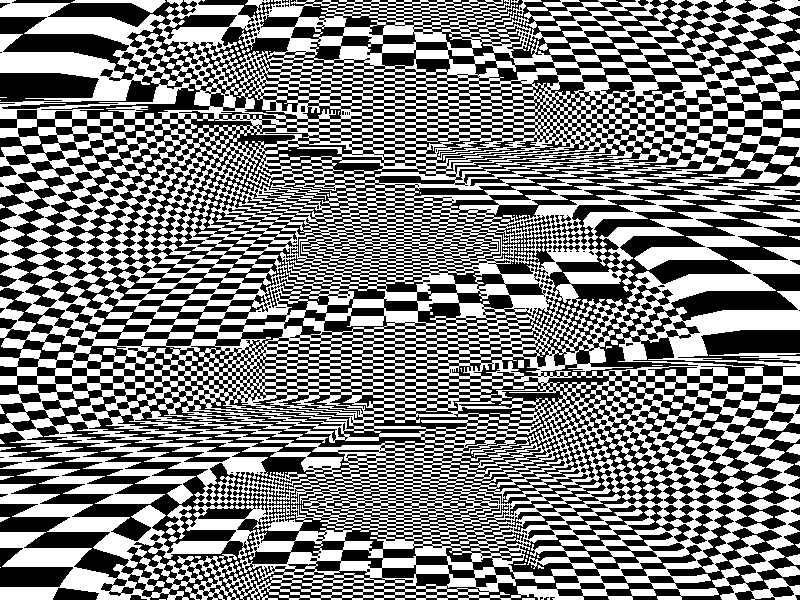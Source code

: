 #include "colors.inc"

// Unit is one block size

// Width of the room (left-right axis of the lithography)
#declare widthRoom = 25.0;
// Length of the room (top-bottom axis of the lithography)
#declare lengthRoom = 102.0;

// Scale of the blocks
#declare scaleBlock = <1.0, 0.5, 0.5>;

// Texture of the blocks
#declare texBlock = texture {
  pigment { checker color rgb 0, color rgb 1 }
  translate 0.5*x
  scale scaleBlock
}

// Camera definition
#declare posCamera = <0.0, 0.0, 0.0>;
#declare lookAt = <0.0, 0.25 * lengthRoom, -0.5 * lengthRoom>;
camera {
  cylinder 2
  angle 210
  location posCamera
  look_at lookAt
  right x * 2.9
  up y
}

// Light source
light_source {
  posCamera
  color rgb 1.0
}

// Walls
#declare Walls = intersection {
  difference {
    box { 
      -0.5, 0.5
      scale scaleBlock
      scale <widthRoom, lengthRoom, lengthRoom>
      scale 1.1
    }
    box {
      -0.5, 0.5
      scale scaleBlock
      scale <widthRoom, lengthRoom, lengthRoom>
    }
  }
  box {
    <-0.5, 0.0, 0.0>, 0.5
    scale scaleBlock
    scale <widthRoom, lengthRoom, lengthRoom>
  }
}

// Platforms
#declare PlatformA = difference {
  #declare widthPlatformA = 10.0;
  #declare lengthPlatformA = 50.0;
  #declare heightPlatformA = 43.0;
  box {
    <
      -0.5 * widthRoom, 
      0.5 * lengthRoom, 
      -0.5 * lengthRoom + heightPlatformA
    >
    <
      -0.5 * widthRoom + widthPlatformA, 
      0.5 * lengthRoom - lengthPlatformA, 
      -0.5 * lengthRoom + heightPlatformA + 1.0
    >
    scale scaleBlock
  }
  box {
    <
      -0.5 * widthRoom + widthPlatformA - 2, 
      0.5 * lengthRoom - lengthPlatformA + 11, 
      -0.5 * lengthRoom + heightPlatformA - 0.1
    >
    <
      -0.5 * widthRoom + widthPlatformA + 1, 
      0.5 * lengthRoom - lengthPlatformA - 1, 
      -0.5 * lengthRoom + heightPlatformA + 1.1
    >
    scale scaleBlock
  }
}

#declare PlatformB = box {
  #declare widthPlatformB = widthPlatformA - 2.0;
  #declare lengthPlatformB = heightPlatformA;
  #declare heightPlatformB = lengthPlatformA - 1.0;
  <
    -0.5 * widthRoom, 
    -0.5 * lengthRoom + heightPlatformB, 
    0.5 * lengthRoom
  >
  <
    -0.5 * widthRoom + widthPlatformB, 
    -0.5 * lengthRoom + heightPlatformB + 1.0, 
    0.5 * lengthRoom - lengthPlatformB
  >
  scale scaleBlock
}

#declare PlatformC = box {
  #declare widthPlatformC = 6.0;
  #declare lengthPlatformC = lengthPlatformA - 3.0;
  #declare heightPlatformC = heightPlatformA - 15.0;
  <
    0.5 * widthRoom, 
    0.5 * lengthRoom, 
    -0.5 * lengthRoom + heightPlatformC
  >
  <
    0.5 * widthRoom - widthPlatformC, 
    0.5 * lengthRoom - lengthPlatformC, 
    -0.5 * lengthRoom + heightPlatformC + 1.0
  >
  scale scaleBlock
}

// Stairs
#macro MakeStairs(widthStair, nbStair, startPos, upVec, rightVec, frontVec) 
  union {
    #declare oneStairBottom = -0.5 * widthStair * rightVec + 2.0 / 3.0 * vnormalize(upVec);
    #declare oneStairTop = 0.5 * widthStair * rightVec + vnormalize(upVec) + frontVec;
    #declare iStair = 0;
    #while (iStair < nbStair)
      box {
        oneStairBottom
        oneStairTop
        scale scaleBlock
        translate (frontVec + upVec) * iStair * scaleBlock
      }
      #declare iStair = iStair + 1;
    #end
    translate startPos * scaleBlock
  }
#end

#declare widthStairsA = 4;
#declare nbStairsA = 10;
#declare slopeUpStairsA = (heightPlatformA - heightPlatformC - 1) / (nbStairsA - 1);
#declare slopeFrontStairsA = (widthRoom - widthPlatformC - (widthPlatformA - 2.0)) / (nbStairsA - 1);
#declare posStairsA = <0.5 * widthRoom - widthPlatformC, 0.5 * lengthRoom - lengthPlatformC + 3.0, -0.5 * lengthRoom + heightPlatformC>;
#declare StairsA = MakeStairs(widthStairsA, nbStairsA, posStairsA, z * slopeUpStairsA, -y, -x * slopeFrontStairsA);

#declare widthStairsB = 4;
#declare nbStairsB = 8;
#declare slopeUpStairsB = 2.0 * (heightPlatformB - heightPlatformA - 2) / (nbStairsB - 1);
#declare slopeFrontStairsB = (widthRoom - widthPlatformB - widthPlatformA) / (nbStairsB - 1);
#declare posStairsB = <0.5 * widthRoom - widthPlatformA, -0.5 * lengthRoom + heightPlatformA, 0.5 * lengthRoom - lengthPlatformA - 15.0>;
#declare StairsB = MakeStairs(widthStairsB, nbStairsB, posStairsB, y * slopeUpStairsB, z, -x * slopeFrontStairsB);

#declare widthStairsC = 6;
#declare nbStairsC = 8;
#declare slopeUpStairsC = 2.0 * (heightPlatformB - heightPlatformA - 2) / (nbStairsC - 1);
#declare slopeFrontStairsC = (widthRoom - widthPlatformB - widthPlatformA) / (nbStairsC - 1);
#declare posStairsC = <0.5 * widthRoom - widthPlatformA, -0.5 * lengthRoom + heightPlatformA, 0.5 * lengthRoom - lengthPlatformA - 15.0>;
#declare StairsC = MakeStairs(widthStairsC, nbStairsC, posStairsC, y * slopeUpStairsC, z, -x * slopeFrontStairsC);

// House of stairs
#declare HouseOfStairs = union {
  #declare iQuarter = 0;
  #while (iQuarter < 4)
    union {
      object { Walls }
      object { PlatformA }
      object { PlatformB }
      object { PlatformC }
      //#if (iQuarter = 1)
        object { StairsA }
        object { StairsB }
        //object { StairsC }
      //#end
      rotate x * 90.0 * iQuarter
      #if (iQuarter = 1 | iQuarter = 3)
        scale <-1.0, 1.0, 1.0>
      #end
    }
    #declare iQuarter = iQuarter + 1;
  #end
  texture {
    texBlock
  } 
}

// Whole scene
object {
  HouseOfStairs
}
